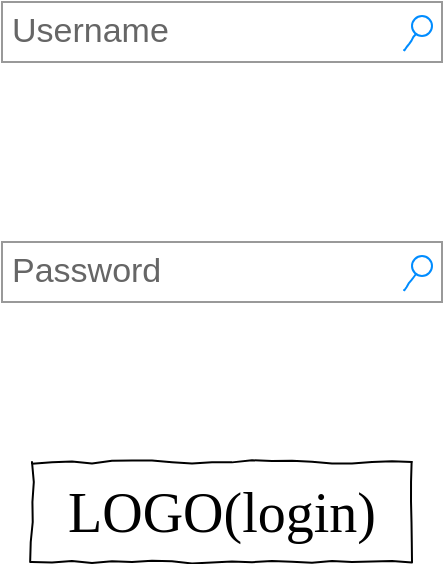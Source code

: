 <mxfile version="16.5.3" type="github" pages="4">
  <diagram name="page-0" id="DgpQU_5o6dQfhRjZDWB3">
    <mxGraphModel dx="1290" dy="882" grid="1" gridSize="10" guides="1" tooltips="1" connect="1" arrows="1" fold="1" page="1" pageScale="1" pageWidth="1100" pageHeight="850" background="none" math="0" shadow="0">
      <root>
        <mxCell id="qD_JSSgiLe47YjnPIYBm-0" />
        <mxCell id="qD_JSSgiLe47YjnPIYBm-1" parent="qD_JSSgiLe47YjnPIYBm-0" />
        <mxCell id="qD_JSSgiLe47YjnPIYBm-2" value="LOGO(login)" style="whiteSpace=wrap;html=1;rounded=0;shadow=0;labelBackgroundColor=none;strokeWidth=1;fontFamily=Verdana;fontSize=28;align=center;comic=1;" vertex="1" parent="qD_JSSgiLe47YjnPIYBm-1">
          <mxGeometry x="465" y="450" width="190" height="50" as="geometry" />
        </mxCell>
        <mxCell id="qD_JSSgiLe47YjnPIYBm-3" value="Username" style="strokeWidth=1;shadow=0;dashed=0;align=center;html=1;shape=mxgraph.mockup.forms.searchBox;strokeColor=#999999;mainText=;strokeColor2=#008cff;fontColor=#666666;fontSize=17;align=left;spacingLeft=3;rounded=0;labelBackgroundColor=none;comic=1;" vertex="1" parent="qD_JSSgiLe47YjnPIYBm-1">
          <mxGeometry x="450" y="220" width="220" height="30" as="geometry" />
        </mxCell>
        <mxCell id="qD_JSSgiLe47YjnPIYBm-17" value="Password" style="strokeWidth=1;shadow=0;dashed=0;align=center;html=1;shape=mxgraph.mockup.forms.searchBox;strokeColor=#999999;mainText=;strokeColor2=#008cff;fontColor=#666666;fontSize=17;align=left;spacingLeft=3;rounded=0;labelBackgroundColor=none;comic=1;" vertex="1" parent="qD_JSSgiLe47YjnPIYBm-1">
          <mxGeometry x="450" y="340" width="220" height="30" as="geometry" />
        </mxCell>
      </root>
    </mxGraphModel>
  </diagram>
  <diagram name="Page-1" id="03018318-947c-dd8e-b7a3-06fadd420f32">
    <mxGraphModel dx="1290" dy="882" grid="1" gridSize="10" guides="1" tooltips="1" connect="1" arrows="1" fold="1" page="1" pageScale="1" pageWidth="1100" pageHeight="850" background="none" math="0" shadow="0">
      <root>
        <mxCell id="0" />
        <mxCell id="1" parent="0" />
        <mxCell id="677b7b8949515195-2" value="LOGO" style="whiteSpace=wrap;html=1;rounded=0;shadow=0;labelBackgroundColor=none;strokeWidth=1;fontFamily=Verdana;fontSize=28;align=center;comic=1;" parent="1" vertex="1">
          <mxGeometry x="450" y="40" width="190" height="50" as="geometry" />
        </mxCell>
        <mxCell id="677b7b8949515195-3" value="Search" style="strokeWidth=1;shadow=0;dashed=0;align=center;html=1;shape=mxgraph.mockup.forms.searchBox;strokeColor=#999999;mainText=;strokeColor2=#008cff;fontColor=#666666;fontSize=17;align=left;spacingLeft=3;rounded=0;labelBackgroundColor=none;comic=1;" parent="1" vertex="1">
          <mxGeometry x="450" y="190" width="220" height="30" as="geometry" />
        </mxCell>
        <mxCell id="677b7b8949515195-9" value="" style="line;strokeWidth=1;html=1;rounded=0;shadow=0;labelBackgroundColor=none;fillColor=none;fontFamily=Verdana;fontSize=14;fontColor=#000000;align=center;comic=1;" parent="1" vertex="1">
          <mxGeometry x="20" y="140" width="1060" height="70" as="geometry" />
        </mxCell>
        <mxCell id="677b7b8949515195-13" value="Logout" style="text;html=1;points=[];align=left;verticalAlign=top;spacingTop=-4;fontSize=14;fontFamily=Verdana" parent="1" vertex="1">
          <mxGeometry x="565" y="120" width="60" height="20" as="geometry" />
        </mxCell>
        <mxCell id="677b7b8949515195-14" value="My stat" style="text;html=1;points=[];align=left;verticalAlign=top;spacingTop=-4;fontSize=14;fontFamily=Verdana" parent="1" vertex="1">
          <mxGeometry x="675" y="120" width="60" height="20" as="geometry" />
        </mxCell>
        <mxCell id="677b7b8949515195-16" value="" style="verticalLabelPosition=bottom;shadow=0;dashed=0;align=center;html=1;verticalAlign=top;strokeWidth=1;shape=mxgraph.mockup.graphics.simpleIcon;strokeColor=#999999;rounded=0;labelBackgroundColor=none;fontFamily=Verdana;fontSize=14;fontColor=#000000;comic=1;" parent="1" vertex="1">
          <mxGeometry x="250" y="230" width="140" height="130" as="geometry" />
        </mxCell>
        <mxCell id="oLLse3DGFvMIfHfWoFh4-2" value="Profile" style="text;html=1;points=[];align=left;verticalAlign=top;spacingTop=-4;fontSize=14;fontFamily=Verdana" vertex="1" parent="1">
          <mxGeometry x="785" y="120" width="60" height="20" as="geometry" />
        </mxCell>
        <mxCell id="oLLse3DGFvMIfHfWoFh4-3" value="" style="verticalLabelPosition=bottom;shadow=0;dashed=0;align=center;html=1;verticalAlign=top;strokeWidth=1;shape=mxgraph.mockup.graphics.simpleIcon;strokeColor=#999999;rounded=0;labelBackgroundColor=none;fontFamily=Verdana;fontSize=14;fontColor=#000000;comic=1;" vertex="1" parent="1">
          <mxGeometry x="440" y="231" width="140" height="130" as="geometry" />
        </mxCell>
        <mxCell id="oLLse3DGFvMIfHfWoFh4-4" value="" style="verticalLabelPosition=bottom;shadow=0;dashed=0;align=center;html=1;verticalAlign=top;strokeWidth=1;shape=mxgraph.mockup.graphics.simpleIcon;strokeColor=#999999;rounded=0;labelBackgroundColor=none;fontFamily=Verdana;fontSize=14;fontColor=#000000;comic=1;" vertex="1" parent="1">
          <mxGeometry x="630" y="230" width="140" height="130" as="geometry" />
        </mxCell>
        <mxCell id="oLLse3DGFvMIfHfWoFh4-5" value="" style="verticalLabelPosition=bottom;shadow=0;dashed=0;align=center;html=1;verticalAlign=top;strokeWidth=1;shape=mxgraph.mockup.graphics.simpleIcon;strokeColor=#999999;rounded=0;labelBackgroundColor=none;fontFamily=Verdana;fontSize=14;fontColor=#000000;comic=1;" vertex="1" parent="1">
          <mxGeometry x="450" y="406" width="140" height="130" as="geometry" />
        </mxCell>
        <mxCell id="oLLse3DGFvMIfHfWoFh4-6" value="" style="verticalLabelPosition=bottom;shadow=0;dashed=0;align=center;html=1;verticalAlign=top;strokeWidth=1;shape=mxgraph.mockup.graphics.simpleIcon;strokeColor=#999999;rounded=0;labelBackgroundColor=none;fontFamily=Verdana;fontSize=14;fontColor=#000000;comic=1;" vertex="1" parent="1">
          <mxGeometry x="250" y="409" width="140" height="130" as="geometry" />
        </mxCell>
        <mxCell id="oLLse3DGFvMIfHfWoFh4-7" value="" style="verticalLabelPosition=bottom;shadow=0;dashed=0;align=center;html=1;verticalAlign=top;strokeWidth=1;shape=mxgraph.mockup.graphics.simpleIcon;strokeColor=#999999;rounded=0;labelBackgroundColor=none;fontFamily=Verdana;fontSize=14;fontColor=#000000;comic=1;" vertex="1" parent="1">
          <mxGeometry x="640" y="411" width="140" height="130" as="geometry" />
        </mxCell>
        <mxCell id="oLLse3DGFvMIfHfWoFh4-10" value="My Repositories" style="text;html=1;points=[];align=left;verticalAlign=top;spacingTop=-4;fontSize=14;fontFamily=Verdana" vertex="1" parent="1">
          <mxGeometry x="275" y="120" width="60" height="20" as="geometry" />
        </mxCell>
        <mxCell id="oLLse3DGFvMIfHfWoFh4-11" value="Find repositories" style="text;html=1;points=[];align=left;verticalAlign=top;spacingTop=-4;fontSize=14;fontFamily=Verdana" vertex="1" parent="1">
          <mxGeometry x="415" y="120" width="60" height="20" as="geometry" />
        </mxCell>
      </root>
    </mxGraphModel>
  </diagram>
  <diagram name="Page -2" id="hL8HClCgPLRcQbwxEeYj">
    <mxGraphModel dx="1290" dy="882" grid="1" gridSize="10" guides="1" tooltips="1" connect="1" arrows="1" fold="1" page="1" pageScale="1" pageWidth="1100" pageHeight="850" background="none" math="0" shadow="0">
      <root>
        <mxCell id="_f9O5eJKwNrx-BWGJlD9-0" />
        <mxCell id="_f9O5eJKwNrx-BWGJlD9-1" parent="_f9O5eJKwNrx-BWGJlD9-0" />
        <mxCell id="_f9O5eJKwNrx-BWGJlD9-2" value="LOGO" style="whiteSpace=wrap;html=1;rounded=0;shadow=0;labelBackgroundColor=none;strokeWidth=1;fontFamily=Verdana;fontSize=28;align=center;comic=1;" vertex="1" parent="_f9O5eJKwNrx-BWGJlD9-1">
          <mxGeometry x="435" y="30" width="190" height="50" as="geometry" />
        </mxCell>
        <mxCell id="_f9O5eJKwNrx-BWGJlD9-4" value="" style="line;strokeWidth=1;html=1;rounded=0;shadow=0;labelBackgroundColor=none;fillColor=none;fontFamily=Verdana;fontSize=14;fontColor=#000000;align=center;comic=1;" vertex="1" parent="_f9O5eJKwNrx-BWGJlD9-1">
          <mxGeometry x="20" y="140" width="1060" height="70" as="geometry" />
        </mxCell>
        <mxCell id="_f9O5eJKwNrx-BWGJlD9-5" value="Logout" style="text;html=1;points=[];align=left;verticalAlign=top;spacingTop=-4;fontSize=14;fontFamily=Verdana" vertex="1" parent="_f9O5eJKwNrx-BWGJlD9-1">
          <mxGeometry x="565" y="120" width="60" height="20" as="geometry" />
        </mxCell>
        <mxCell id="_f9O5eJKwNrx-BWGJlD9-6" value="My stat" style="text;html=1;points=[];align=left;verticalAlign=top;spacingTop=-4;fontSize=14;fontFamily=Verdana" vertex="1" parent="_f9O5eJKwNrx-BWGJlD9-1">
          <mxGeometry x="675" y="120" width="60" height="20" as="geometry" />
        </mxCell>
        <mxCell id="_f9O5eJKwNrx-BWGJlD9-7" value="" style="verticalLabelPosition=bottom;shadow=0;dashed=0;align=center;html=1;verticalAlign=top;strokeWidth=1;shape=mxgraph.mockup.graphics.simpleIcon;strokeColor=#999999;rounded=0;labelBackgroundColor=none;fontFamily=Verdana;fontSize=14;fontColor=#000000;comic=1;" vertex="1" parent="_f9O5eJKwNrx-BWGJlD9-1">
          <mxGeometry x="210" y="295" width="140" height="130" as="geometry" />
        </mxCell>
        <mxCell id="_f9O5eJKwNrx-BWGJlD9-8" value="Profile" style="text;html=1;points=[];align=left;verticalAlign=top;spacingTop=-4;fontSize=14;fontFamily=Verdana" vertex="1" parent="_f9O5eJKwNrx-BWGJlD9-1">
          <mxGeometry x="785" y="120" width="60" height="20" as="geometry" />
        </mxCell>
        <mxCell id="_f9O5eJKwNrx-BWGJlD9-9" value="This stat from API" style="verticalLabelPosition=bottom;shadow=0;dashed=0;align=center;html=1;verticalAlign=top;strokeWidth=1;shape=mxgraph.mockup.graphics.simpleIcon;strokeColor=#999999;rounded=0;labelBackgroundColor=none;fontFamily=Verdana;fontSize=14;fontColor=#000000;comic=1;" vertex="1" parent="_f9O5eJKwNrx-BWGJlD9-1">
          <mxGeometry x="430" y="295" width="140" height="130" as="geometry" />
        </mxCell>
        <mxCell id="_f9O5eJKwNrx-BWGJlD9-10" value="" style="verticalLabelPosition=bottom;shadow=0;dashed=0;align=center;html=1;verticalAlign=top;strokeWidth=1;shape=mxgraph.mockup.graphics.simpleIcon;strokeColor=#999999;rounded=0;labelBackgroundColor=none;fontFamily=Verdana;fontSize=14;fontColor=#000000;comic=1;" vertex="1" parent="_f9O5eJKwNrx-BWGJlD9-1">
          <mxGeometry x="675" y="295" width="140" height="130" as="geometry" />
        </mxCell>
        <mxCell id="_f9O5eJKwNrx-BWGJlD9-11" value="" style="verticalLabelPosition=bottom;shadow=0;dashed=0;align=center;html=1;verticalAlign=top;strokeWidth=1;shape=mxgraph.mockup.graphics.simpleIcon;strokeColor=#999999;rounded=0;labelBackgroundColor=none;fontFamily=Verdana;fontSize=14;fontColor=#000000;comic=1;" vertex="1" parent="_f9O5eJKwNrx-BWGJlD9-1">
          <mxGeometry x="430" y="510" width="140" height="130" as="geometry" />
        </mxCell>
        <mxCell id="_f9O5eJKwNrx-BWGJlD9-12" value="" style="verticalLabelPosition=bottom;shadow=0;dashed=0;align=center;html=1;verticalAlign=top;strokeWidth=1;shape=mxgraph.mockup.graphics.simpleIcon;strokeColor=#999999;rounded=0;labelBackgroundColor=none;fontFamily=Verdana;fontSize=14;fontColor=#000000;comic=1;" vertex="1" parent="_f9O5eJKwNrx-BWGJlD9-1">
          <mxGeometry x="195" y="520" width="140" height="130" as="geometry" />
        </mxCell>
        <mxCell id="_f9O5eJKwNrx-BWGJlD9-13" value="" style="verticalLabelPosition=bottom;shadow=0;dashed=0;align=center;html=1;verticalAlign=top;strokeWidth=1;shape=mxgraph.mockup.graphics.simpleIcon;strokeColor=#999999;rounded=0;labelBackgroundColor=none;fontFamily=Verdana;fontSize=14;fontColor=#000000;comic=1;" vertex="1" parent="_f9O5eJKwNrx-BWGJlD9-1">
          <mxGeometry x="670" y="510" width="140" height="130" as="geometry" />
        </mxCell>
        <mxCell id="_f9O5eJKwNrx-BWGJlD9-14" value="My Repositories" style="text;html=1;points=[];align=left;verticalAlign=top;spacingTop=-4;fontSize=14;fontFamily=Verdana" vertex="1" parent="_f9O5eJKwNrx-BWGJlD9-1">
          <mxGeometry x="275" y="120" width="60" height="20" as="geometry" />
        </mxCell>
        <mxCell id="_f9O5eJKwNrx-BWGJlD9-15" value="Find repositories" style="text;html=1;points=[];align=left;verticalAlign=top;spacingTop=-4;fontSize=14;fontFamily=Verdana" vertex="1" parent="_f9O5eJKwNrx-BWGJlD9-1">
          <mxGeometry x="415" y="120" width="60" height="20" as="geometry" />
        </mxCell>
        <mxCell id="cUDAsYis_ilkkzuzT334-0" value="Name of the repository" style="text;html=1;points=[];align=left;verticalAlign=top;spacingTop=-4;fontSize=14;fontFamily=Verdana" vertex="1" parent="_f9O5eJKwNrx-BWGJlD9-1">
          <mxGeometry x="470" y="230" width="60" height="20" as="geometry" />
        </mxCell>
        <mxCell id="cUDAsYis_ilkkzuzT334-4" value="" style="shape=flexArrow;endArrow=classic;html=1;rounded=0;" edge="1" parent="_f9O5eJKwNrx-BWGJlD9-1">
          <mxGeometry width="50" height="50" relative="1" as="geometry">
            <mxPoint x="110" y="220" as="sourcePoint" />
            <mxPoint x="40" y="220" as="targetPoint" />
          </mxGeometry>
        </mxCell>
      </root>
    </mxGraphModel>
  </diagram>
  <diagram name="Page-3" id="3w_mdMQx02ED5VIUz_LC">
    <mxGraphModel dx="1290" dy="882" grid="1" gridSize="10" guides="1" tooltips="1" connect="1" arrows="1" fold="1" page="1" pageScale="1" pageWidth="1100" pageHeight="850" background="none" math="0" shadow="0">
      <root>
        <mxCell id="RC_PH-SbwwCIaF8CPwy_-0" />
        <mxCell id="RC_PH-SbwwCIaF8CPwy_-1" parent="RC_PH-SbwwCIaF8CPwy_-0" />
        <mxCell id="RC_PH-SbwwCIaF8CPwy_-2" value="LOGO" style="whiteSpace=wrap;html=1;rounded=0;shadow=0;labelBackgroundColor=none;strokeWidth=1;fontFamily=Verdana;fontSize=28;align=center;comic=1;" vertex="1" parent="RC_PH-SbwwCIaF8CPwy_-1">
          <mxGeometry x="435" y="30" width="190" height="50" as="geometry" />
        </mxCell>
        <mxCell id="RC_PH-SbwwCIaF8CPwy_-3" value="" style="line;strokeWidth=1;html=1;rounded=0;shadow=0;labelBackgroundColor=none;fillColor=none;fontFamily=Verdana;fontSize=14;fontColor=#000000;align=center;comic=1;" vertex="1" parent="RC_PH-SbwwCIaF8CPwy_-1">
          <mxGeometry x="20" y="140" width="1060" height="70" as="geometry" />
        </mxCell>
        <mxCell id="RC_PH-SbwwCIaF8CPwy_-4" value="Logout" style="text;html=1;points=[];align=left;verticalAlign=top;spacingTop=-4;fontSize=14;fontFamily=Verdana" vertex="1" parent="RC_PH-SbwwCIaF8CPwy_-1">
          <mxGeometry x="565" y="120" width="60" height="20" as="geometry" />
        </mxCell>
        <mxCell id="RC_PH-SbwwCIaF8CPwy_-5" value="My stat" style="text;html=1;points=[];align=left;verticalAlign=top;spacingTop=-4;fontSize=14;fontFamily=Verdana" vertex="1" parent="RC_PH-SbwwCIaF8CPwy_-1">
          <mxGeometry x="675" y="120" width="60" height="20" as="geometry" />
        </mxCell>
        <mxCell id="RC_PH-SbwwCIaF8CPwy_-7" value="Profile" style="text;html=1;points=[];align=left;verticalAlign=top;spacingTop=-4;fontSize=14;fontFamily=Verdana" vertex="1" parent="RC_PH-SbwwCIaF8CPwy_-1">
          <mxGeometry x="785" y="120" width="60" height="20" as="geometry" />
        </mxCell>
        <mxCell id="RC_PH-SbwwCIaF8CPwy_-13" value="My Repositories" style="text;html=1;points=[];align=left;verticalAlign=top;spacingTop=-4;fontSize=14;fontFamily=Verdana" vertex="1" parent="RC_PH-SbwwCIaF8CPwy_-1">
          <mxGeometry x="275" y="120" width="60" height="20" as="geometry" />
        </mxCell>
        <mxCell id="RC_PH-SbwwCIaF8CPwy_-14" value="Find repositories" style="text;html=1;points=[];align=left;verticalAlign=top;spacingTop=-4;fontSize=14;fontFamily=Verdana" vertex="1" parent="RC_PH-SbwwCIaF8CPwy_-1">
          <mxGeometry x="415" y="120" width="60" height="20" as="geometry" />
        </mxCell>
        <mxCell id="RC_PH-SbwwCIaF8CPwy_-15" value="Name of the repository" style="text;html=1;points=[];align=left;verticalAlign=top;spacingTop=-4;fontSize=14;fontFamily=Verdana" vertex="1" parent="RC_PH-SbwwCIaF8CPwy_-1">
          <mxGeometry x="470" y="230" width="60" height="20" as="geometry" />
        </mxCell>
        <mxCell id="RC_PH-SbwwCIaF8CPwy_-16" value="" style="shape=flexArrow;endArrow=classic;html=1;rounded=0;" edge="1" parent="RC_PH-SbwwCIaF8CPwy_-1">
          <mxGeometry width="50" height="50" relative="1" as="geometry">
            <mxPoint x="110" y="220" as="sourcePoint" />
            <mxPoint x="40" y="220" as="targetPoint" />
          </mxGeometry>
        </mxCell>
        <mxCell id="RC_PH-SbwwCIaF8CPwy_-19" value="&lt;table border=&quot;1&quot; width=&quot;100%&quot; cellpadding=&quot;4&quot; style=&quot;width: 100% ; height: 100% ; border-collapse: collapse&quot;&gt;&lt;tbody&gt;&lt;tr style=&quot;background-color: #a7c942 ; color: #ffffff ; border: 1px solid #98bf21&quot;&gt;&lt;th align=&quot;left&quot;&gt;Repositories&lt;/th&gt;&lt;th align=&quot;left&quot;&gt;Option1&lt;/th&gt;&lt;th align=&quot;left&quot;&gt;Option2&lt;/th&gt;&lt;/tr&gt;&lt;tr style=&quot;border: 1px solid #98bf21&quot;&gt;&lt;td&gt;Repo 1&lt;/td&gt;&lt;td&gt;&lt;br&gt;&lt;/td&gt;&lt;td&gt;&lt;br&gt;&lt;/td&gt;&lt;/tr&gt;&lt;tr style=&quot;background-color: #eaf2d3 ; border: 1px solid #98bf21&quot;&gt;&lt;td&gt;Repo 2&lt;/td&gt;&lt;td&gt;&lt;br&gt;&lt;/td&gt;&lt;td&gt;&lt;br&gt;&lt;/td&gt;&lt;/tr&gt;&lt;tr style=&quot;border: 1px solid #98bf21&quot;&gt;&lt;td&gt;Repo 3&lt;/td&gt;&lt;td&gt;&lt;br&gt;&lt;/td&gt;&lt;td&gt;&lt;br&gt;&lt;/td&gt;&lt;/tr&gt;&lt;tr style=&quot;background-color: #eaf2d3 ; border: 1px solid #98bf21&quot;&gt;&lt;td&gt;Repo 4&lt;/td&gt;&lt;td&gt;&lt;br&gt;&lt;/td&gt;&lt;td&gt;&lt;br&gt;&lt;/td&gt;&lt;/tr&gt;&lt;/tbody&gt;&lt;/table&gt;" style="text;html=1;strokeColor=#c0c0c0;fillColor=#ffffff;overflow=fill;rounded=0;" vertex="1" parent="RC_PH-SbwwCIaF8CPwy_-1">
          <mxGeometry x="180" y="345" width="280" height="160" as="geometry" />
        </mxCell>
        <mxCell id="RC_PH-SbwwCIaF8CPwy_-20" value="" style="whiteSpace=wrap;html=1;aspect=fixed;fillColor=none;" vertex="1" parent="RC_PH-SbwwCIaF8CPwy_-1">
          <mxGeometry x="410" y="380" width="20" height="20" as="geometry" />
        </mxCell>
        <mxCell id="RC_PH-SbwwCIaF8CPwy_-21" value="" style="whiteSpace=wrap;html=1;aspect=fixed;fillColor=none;" vertex="1" parent="RC_PH-SbwwCIaF8CPwy_-1">
          <mxGeometry x="330" y="380" width="20" height="20" as="geometry" />
        </mxCell>
        <mxCell id="RC_PH-SbwwCIaF8CPwy_-22" value="" style="whiteSpace=wrap;html=1;aspect=fixed;fillColor=none;" vertex="1" parent="RC_PH-SbwwCIaF8CPwy_-1">
          <mxGeometry x="330" y="480" width="20" height="20" as="geometry" />
        </mxCell>
        <mxCell id="RC_PH-SbwwCIaF8CPwy_-23" value="" style="whiteSpace=wrap;html=1;aspect=fixed;fillColor=none;" vertex="1" parent="RC_PH-SbwwCIaF8CPwy_-1">
          <mxGeometry x="330" y="450" width="20" height="20" as="geometry" />
        </mxCell>
        <mxCell id="RC_PH-SbwwCIaF8CPwy_-24" value="" style="whiteSpace=wrap;html=1;aspect=fixed;fillColor=none;" vertex="1" parent="RC_PH-SbwwCIaF8CPwy_-1">
          <mxGeometry x="330" y="415" width="20" height="20" as="geometry" />
        </mxCell>
        <mxCell id="RC_PH-SbwwCIaF8CPwy_-27" value="" style="whiteSpace=wrap;html=1;aspect=fixed;fillColor=none;" vertex="1" parent="RC_PH-SbwwCIaF8CPwy_-1">
          <mxGeometry x="410" y="415" width="20" height="20" as="geometry" />
        </mxCell>
        <mxCell id="RC_PH-SbwwCIaF8CPwy_-28" value="" style="whiteSpace=wrap;html=1;aspect=fixed;fillColor=none;" vertex="1" parent="RC_PH-SbwwCIaF8CPwy_-1">
          <mxGeometry x="410" y="450" width="20" height="20" as="geometry" />
        </mxCell>
        <mxCell id="RC_PH-SbwwCIaF8CPwy_-29" value="" style="whiteSpace=wrap;html=1;aspect=fixed;fillColor=none;" vertex="1" parent="RC_PH-SbwwCIaF8CPwy_-1">
          <mxGeometry x="410" y="480" width="20" height="20" as="geometry" />
        </mxCell>
      </root>
    </mxGraphModel>
  </diagram>
</mxfile>
